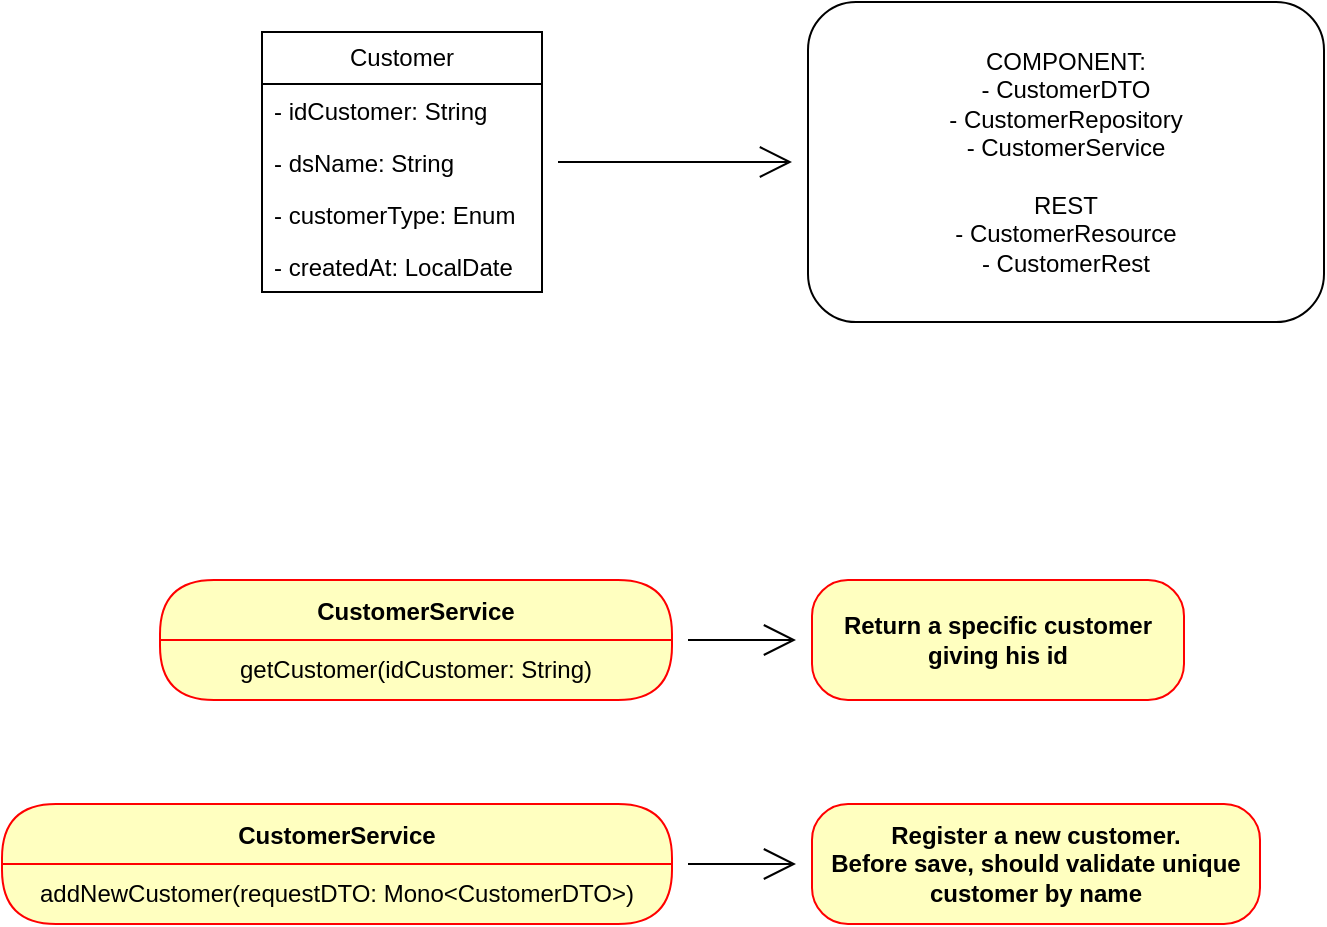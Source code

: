 <mxfile version="21.2.8" type="device">
  <diagram id="cmRsEj8S_jRYDdyRf_Zz" name="Página-1">
    <mxGraphModel dx="1902" dy="1208" grid="0" gridSize="10" guides="1" tooltips="1" connect="1" arrows="1" fold="1" page="0" pageScale="1" pageWidth="827" pageHeight="1169" math="0" shadow="0">
      <root>
        <mxCell id="0" />
        <mxCell id="1" parent="0" />
        <mxCell id="asRjT1U_BpvjovgJPCa--15" value="" style="edgeStyle=none;curved=1;rounded=0;orthogonalLoop=1;jettySize=auto;html=1;endArrow=open;startSize=14;endSize=14;sourcePerimeterSpacing=8;targetPerimeterSpacing=8;" edge="1" parent="1" source="asRjT1U_BpvjovgJPCa--10" target="asRjT1U_BpvjovgJPCa--14">
          <mxGeometry relative="1" as="geometry" />
        </mxCell>
        <mxCell id="asRjT1U_BpvjovgJPCa--10" value="Customer" style="swimlane;fontStyle=0;childLayout=stackLayout;horizontal=1;startSize=26;fillColor=none;horizontalStack=0;resizeParent=1;resizeParentMax=0;resizeLast=0;collapsible=1;marginBottom=0;whiteSpace=wrap;html=1;" vertex="1" parent="1">
          <mxGeometry x="-47" y="12" width="140" height="130" as="geometry" />
        </mxCell>
        <mxCell id="asRjT1U_BpvjovgJPCa--2" value="- idCustomer: String" style="text;strokeColor=none;fillColor=none;align=left;verticalAlign=top;spacingLeft=4;spacingRight=4;overflow=hidden;rotatable=0;points=[[0,0.5],[1,0.5]];portConstraint=eastwest;whiteSpace=wrap;html=1;" vertex="1" parent="asRjT1U_BpvjovgJPCa--10">
          <mxGeometry y="26" width="140" height="26" as="geometry" />
        </mxCell>
        <mxCell id="asRjT1U_BpvjovgJPCa--5" value="- dsName: String" style="text;strokeColor=none;fillColor=none;align=left;verticalAlign=top;spacingLeft=4;spacingRight=4;overflow=hidden;rotatable=0;points=[[0,0.5],[1,0.5]];portConstraint=eastwest;whiteSpace=wrap;html=1;" vertex="1" parent="asRjT1U_BpvjovgJPCa--10">
          <mxGeometry y="52" width="140" height="26" as="geometry" />
        </mxCell>
        <mxCell id="asRjT1U_BpvjovgJPCa--6" value="- customerType: Enum" style="text;strokeColor=none;fillColor=none;align=left;verticalAlign=top;spacingLeft=4;spacingRight=4;overflow=hidden;rotatable=0;points=[[0,0.5],[1,0.5]];portConstraint=eastwest;whiteSpace=wrap;html=1;" vertex="1" parent="asRjT1U_BpvjovgJPCa--10">
          <mxGeometry y="78" width="140" height="26" as="geometry" />
        </mxCell>
        <mxCell id="asRjT1U_BpvjovgJPCa--7" value="- createdAt: LocalDate" style="text;strokeColor=none;fillColor=none;align=left;verticalAlign=top;spacingLeft=4;spacingRight=4;overflow=hidden;rotatable=0;points=[[0,0.5],[1,0.5]];portConstraint=eastwest;whiteSpace=wrap;html=1;" vertex="1" parent="asRjT1U_BpvjovgJPCa--10">
          <mxGeometry y="104" width="140" height="26" as="geometry" />
        </mxCell>
        <mxCell id="asRjT1U_BpvjovgJPCa--14" value="COMPONENT:&lt;br&gt;- CustomerDTO&lt;br&gt;- CustomerRepository&lt;br&gt;- CustomerService&lt;br&gt;&lt;br&gt;REST&lt;br&gt;- CustomerResource&lt;br&gt;- CustomerRest" style="rounded=1;whiteSpace=wrap;html=1;fillColor=none;fontStyle=0;startSize=26;" vertex="1" parent="1">
          <mxGeometry x="226" y="-3" width="258" height="160" as="geometry" />
        </mxCell>
        <mxCell id="asRjT1U_BpvjovgJPCa--29" value="" style="edgeStyle=none;curved=1;rounded=0;orthogonalLoop=1;jettySize=auto;html=1;endArrow=open;startSize=14;endSize=14;sourcePerimeterSpacing=8;targetPerimeterSpacing=8;" edge="1" parent="1" source="asRjT1U_BpvjovgJPCa--24" target="asRjT1U_BpvjovgJPCa--28">
          <mxGeometry relative="1" as="geometry" />
        </mxCell>
        <mxCell id="asRjT1U_BpvjovgJPCa--24" value="CustomerService" style="swimlane;fontStyle=1;align=center;verticalAlign=middle;childLayout=stackLayout;horizontal=1;startSize=30;horizontalStack=0;resizeParent=0;resizeLast=1;container=0;fontColor=#000000;collapsible=0;rounded=1;arcSize=30;strokeColor=#ff0000;fillColor=#ffffc0;swimlaneFillColor=#ffffc0;dropTarget=0;" vertex="1" parent="1">
          <mxGeometry x="-98" y="286" width="256" height="60" as="geometry" />
        </mxCell>
        <mxCell id="asRjT1U_BpvjovgJPCa--25" value="getCustomer(idCustomer: String)" style="text;html=1;strokeColor=none;fillColor=none;align=center;verticalAlign=middle;spacingLeft=4;spacingRight=4;whiteSpace=wrap;overflow=hidden;rotatable=0;fontColor=#000000;" vertex="1" parent="asRjT1U_BpvjovgJPCa--24">
          <mxGeometry y="30" width="256" height="30" as="geometry" />
        </mxCell>
        <mxCell id="asRjT1U_BpvjovgJPCa--28" value="Return a specific customer giving his id" style="rounded=1;whiteSpace=wrap;html=1;fillColor=#ffffc0;strokeColor=#ff0000;fontColor=#000000;fontStyle=1;startSize=30;arcSize=30;swimlaneFillColor=#ffffc0;" vertex="1" parent="1">
          <mxGeometry x="228" y="286" width="186" height="60" as="geometry" />
        </mxCell>
        <mxCell id="asRjT1U_BpvjovgJPCa--34" value="" style="edgeStyle=none;curved=1;rounded=0;orthogonalLoop=1;jettySize=auto;html=1;endArrow=open;startSize=14;endSize=14;sourcePerimeterSpacing=8;targetPerimeterSpacing=8;" edge="1" parent="1" source="asRjT1U_BpvjovgJPCa--30" target="asRjT1U_BpvjovgJPCa--33">
          <mxGeometry relative="1" as="geometry" />
        </mxCell>
        <mxCell id="asRjT1U_BpvjovgJPCa--30" value="CustomerService" style="swimlane;fontStyle=1;align=center;verticalAlign=middle;childLayout=stackLayout;horizontal=1;startSize=30;horizontalStack=0;resizeParent=0;resizeLast=1;container=0;fontColor=#000000;collapsible=0;rounded=1;arcSize=30;strokeColor=#ff0000;fillColor=#ffffc0;swimlaneFillColor=#ffffc0;dropTarget=0;" vertex="1" parent="1">
          <mxGeometry x="-177" y="398" width="335" height="60" as="geometry" />
        </mxCell>
        <mxCell id="asRjT1U_BpvjovgJPCa--31" value="addNewCustomer(requestDTO: Mono&amp;lt;CustomerDTO&amp;gt;)" style="text;html=1;strokeColor=none;fillColor=none;align=center;verticalAlign=middle;spacingLeft=4;spacingRight=4;whiteSpace=wrap;overflow=hidden;rotatable=0;fontColor=#000000;" vertex="1" parent="asRjT1U_BpvjovgJPCa--30">
          <mxGeometry y="30" width="335" height="30" as="geometry" />
        </mxCell>
        <mxCell id="asRjT1U_BpvjovgJPCa--33" value="Register a new customer.&lt;br&gt;Before save, should validate unique customer by name" style="whiteSpace=wrap;html=1;fillColor=#ffffc0;strokeColor=#ff0000;fontColor=#000000;fontStyle=1;startSize=30;rounded=1;arcSize=30;swimlaneFillColor=#ffffc0;" vertex="1" parent="1">
          <mxGeometry x="228" y="398" width="224" height="60" as="geometry" />
        </mxCell>
      </root>
    </mxGraphModel>
  </diagram>
</mxfile>
